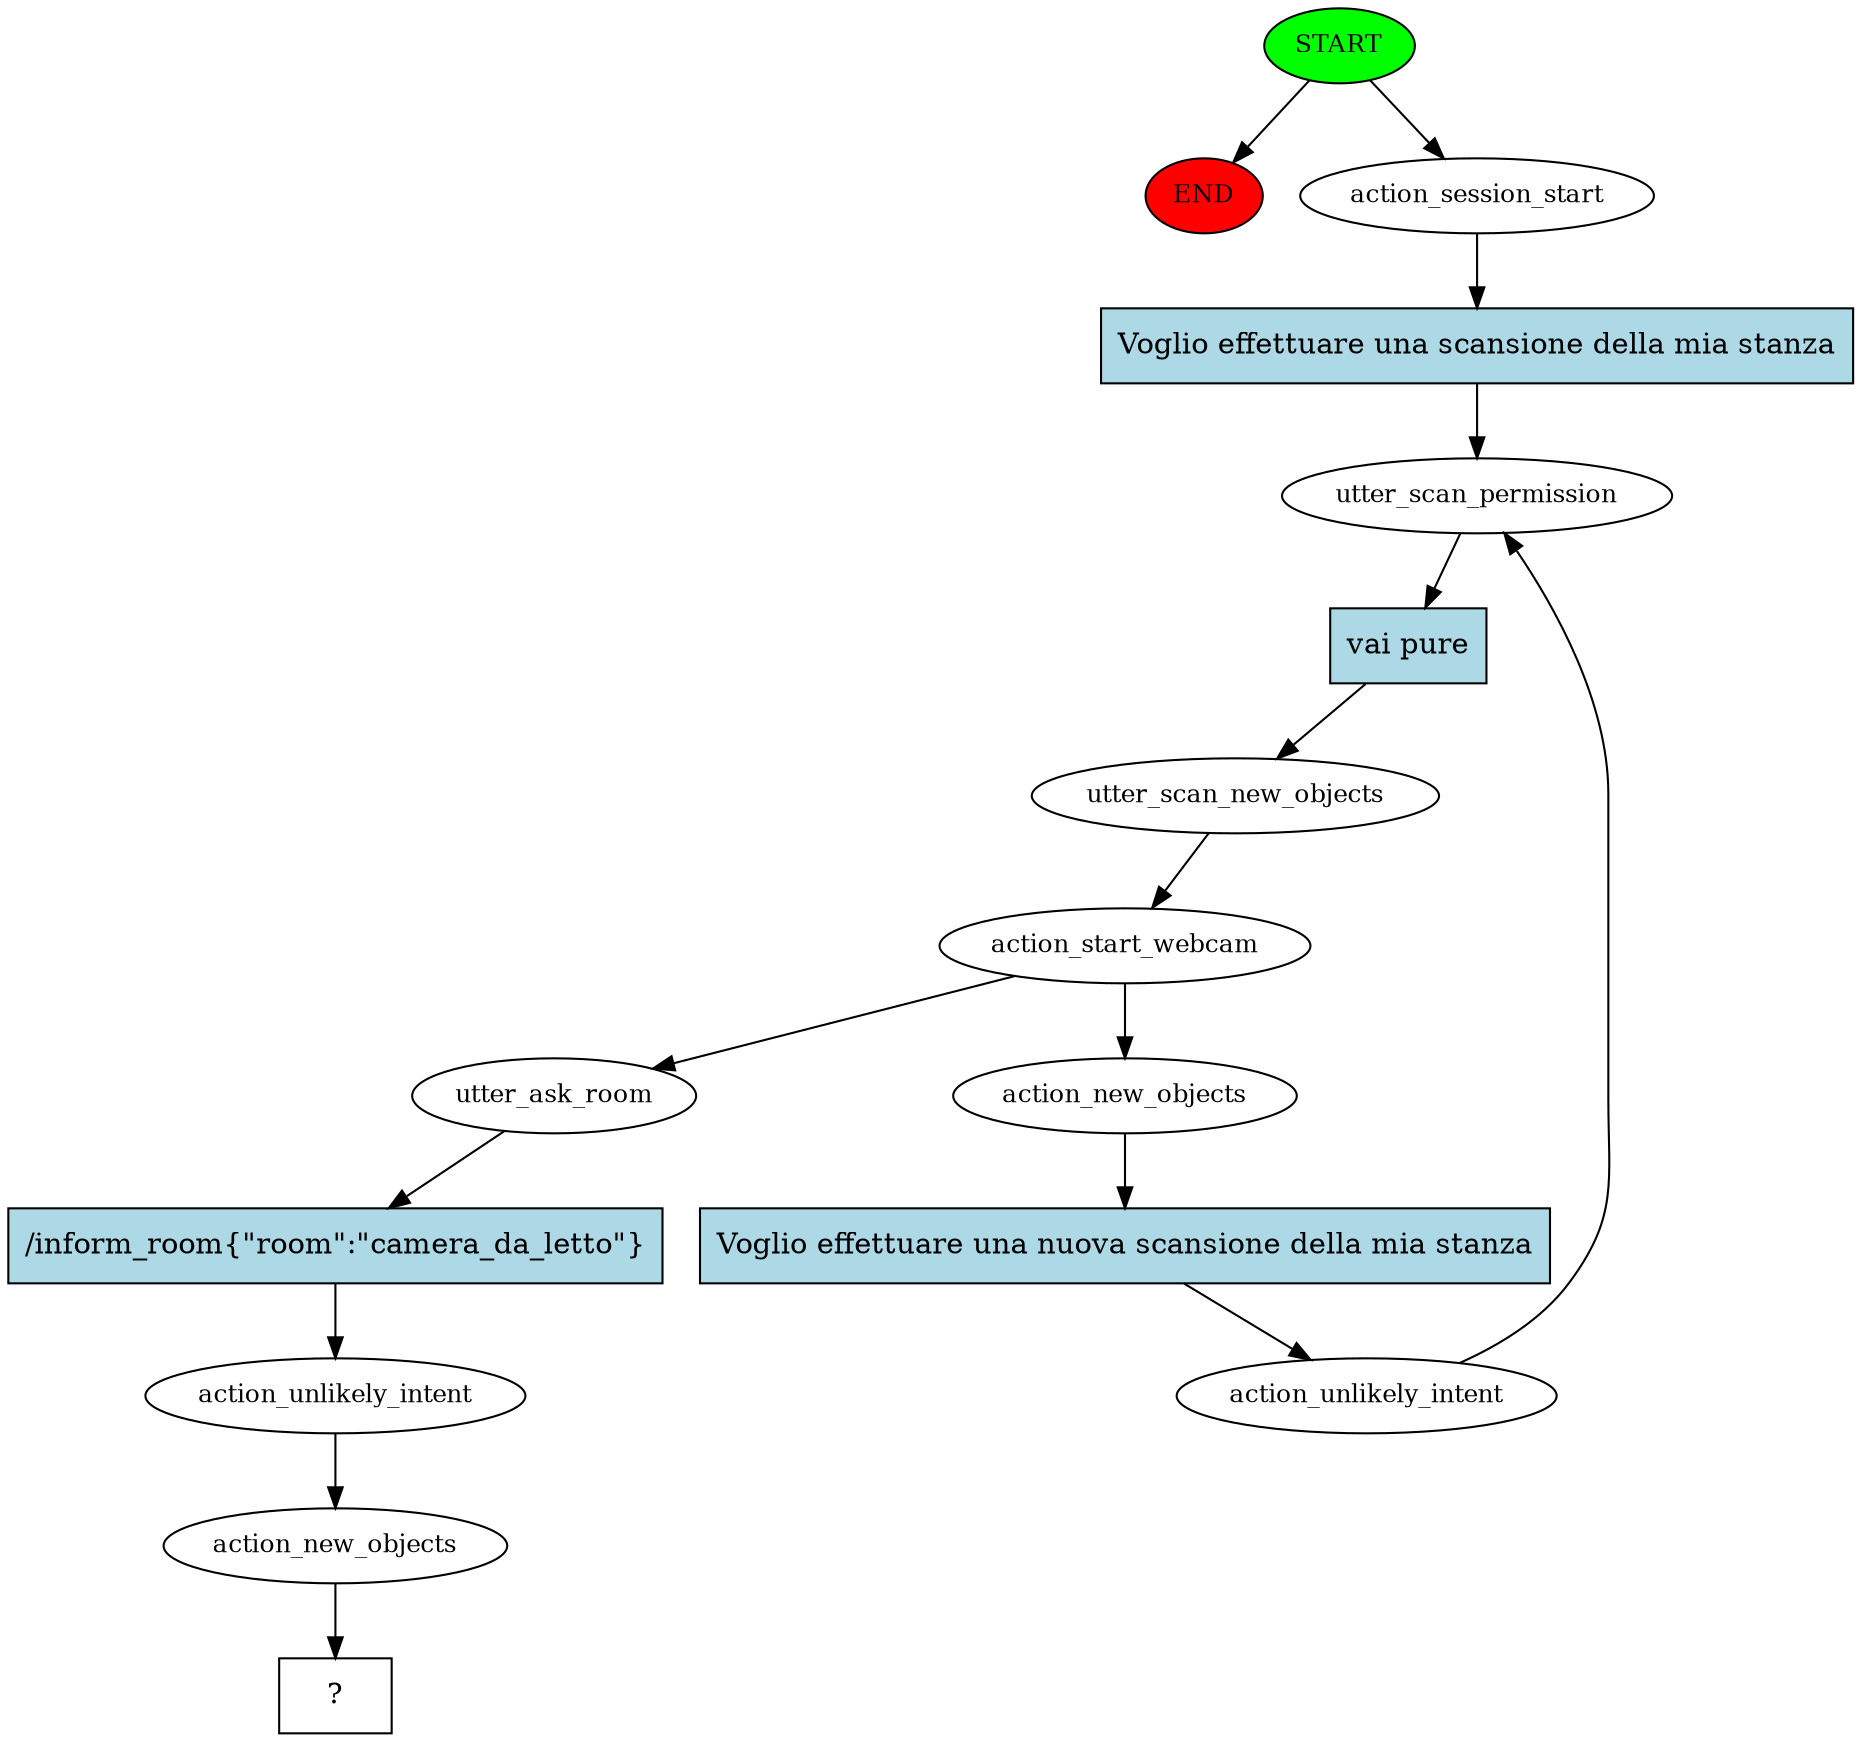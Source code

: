 digraph  {
0 [class="start active", fillcolor=green, fontsize=12, label=START, style=filled];
"-1" [class=end, fillcolor=red, fontsize=12, label=END, style=filled];
1 [class=active, fontsize=12, label=action_session_start];
2 [class=active, fontsize=12, label=utter_scan_permission];
3 [class=active, fontsize=12, label=utter_scan_new_objects];
4 [class=active, fontsize=12, label=action_start_webcam];
5 [class=active, fontsize=12, label=action_new_objects];
6 [class=active, fontsize=12, label=action_unlikely_intent];
10 [class=active, fontsize=12, label=utter_ask_room];
11 [class=active, fontsize=12, label=action_unlikely_intent];
12 [class=active, fontsize=12, label=action_new_objects];
13 [class="intent dashed active", label="  ?  ", shape=rect];
14 [class="intent active", fillcolor=lightblue, label="Voglio effettuare una scansione della mia stanza", shape=rect, style=filled];
15 [class="intent active", fillcolor=lightblue, label="vai pure", shape=rect, style=filled];
16 [class="intent active", fillcolor=lightblue, label="Voglio effettuare una nuova scansione della mia stanza", shape=rect, style=filled];
17 [class="intent active", fillcolor=lightblue, label="/inform_room{\"room\":\"camera_da_letto\"}", shape=rect, style=filled];
0 -> "-1"  [class="", key=NONE, label=""];
0 -> 1  [class=active, key=NONE, label=""];
1 -> 14  [class=active, key=0];
2 -> 15  [class=active, key=0];
3 -> 4  [class=active, key=NONE, label=""];
4 -> 5  [class=active, key=NONE, label=""];
4 -> 10  [class=active, key=NONE, label=""];
5 -> 16  [class=active, key=0];
6 -> 2  [class=active, key=NONE, label=""];
10 -> 17  [class=active, key=0];
11 -> 12  [class=active, key=NONE, label=""];
12 -> 13  [class=active, key=NONE, label=""];
14 -> 2  [class=active, key=0];
15 -> 3  [class=active, key=0];
16 -> 6  [class=active, key=0];
17 -> 11  [class=active, key=0];
}

